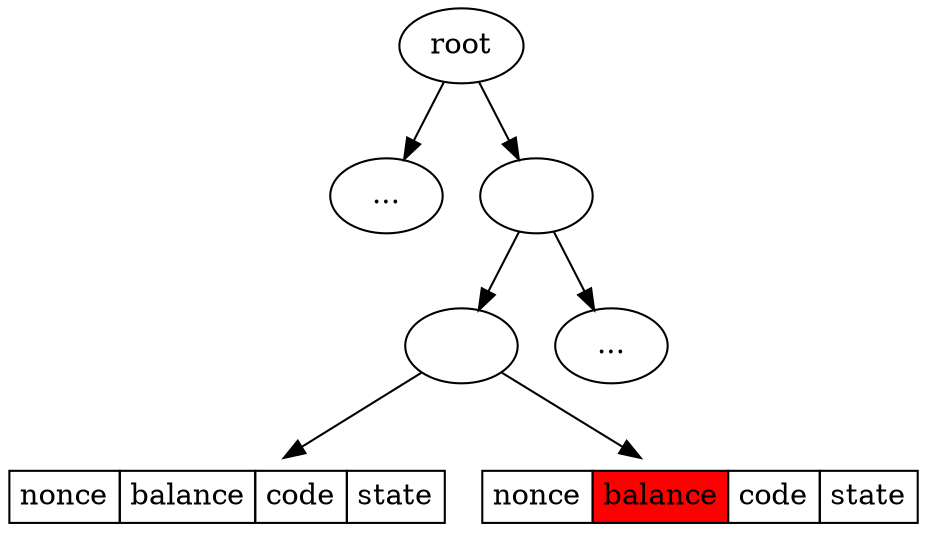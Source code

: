 digraph D {
	root
    	l [label="..."]
    	r [label=""] 
	rl [label=""]
	rr [label="..."] 
	{
        	rank=same;
		sleaf00000000 [shape=none,margin=0,label=<<table border="0" cellborder="1" cellspacing="0" cellpadding="4"><tr><td port="0">nonce</td><td port="balanceto">balance</td><td>code</td><td>state</td></tr></table>>]
		sleaf00000008 [shape=none,margin=0,label=<<table border="0" cellborder="1" cellspacing="0" cellpadding="4"><tr><td port="0">nonce</td><td port="balancefrom" bgcolor="red">balance</td><td>code</td><td>state</td></tr></table>>]
	}

        root -> l
        root -> r
        r -> rl
        r -> rr
        rl -> sleaf00000000
        rl -> sleaf00000008
       
        sleaf00000000 -> sleaf00000008 [style=invis]
}
